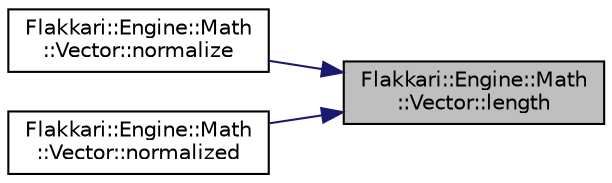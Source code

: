 digraph "Flakkari::Engine::Math::Vector::length"
{
 // LATEX_PDF_SIZE
  edge [fontname="Helvetica",fontsize="10",labelfontname="Helvetica",labelfontsize="10"];
  node [fontname="Helvetica",fontsize="10",shape=record];
  rankdir="RL";
  Node1 [label="Flakkari::Engine::Math\l::Vector::length",height=0.2,width=0.4,color="black", fillcolor="grey75", style="filled", fontcolor="black",tooltip=" "];
  Node1 -> Node2 [dir="back",color="midnightblue",fontsize="10",style="solid",fontname="Helvetica"];
  Node2 [label="Flakkari::Engine::Math\l::Vector::normalize",height=0.2,width=0.4,color="black", fillcolor="white", style="filled",URL="$de/d55/structFlakkari_1_1Engine_1_1Math_1_1Vector.html#ad50813ef6ff128c116cc2fcdf7c08201",tooltip=" "];
  Node1 -> Node3 [dir="back",color="midnightblue",fontsize="10",style="solid",fontname="Helvetica"];
  Node3 [label="Flakkari::Engine::Math\l::Vector::normalized",height=0.2,width=0.4,color="black", fillcolor="white", style="filled",URL="$de/d55/structFlakkari_1_1Engine_1_1Math_1_1Vector.html#adbc7111875b242a2b1d9f3dc98ed5cca",tooltip=" "];
}
